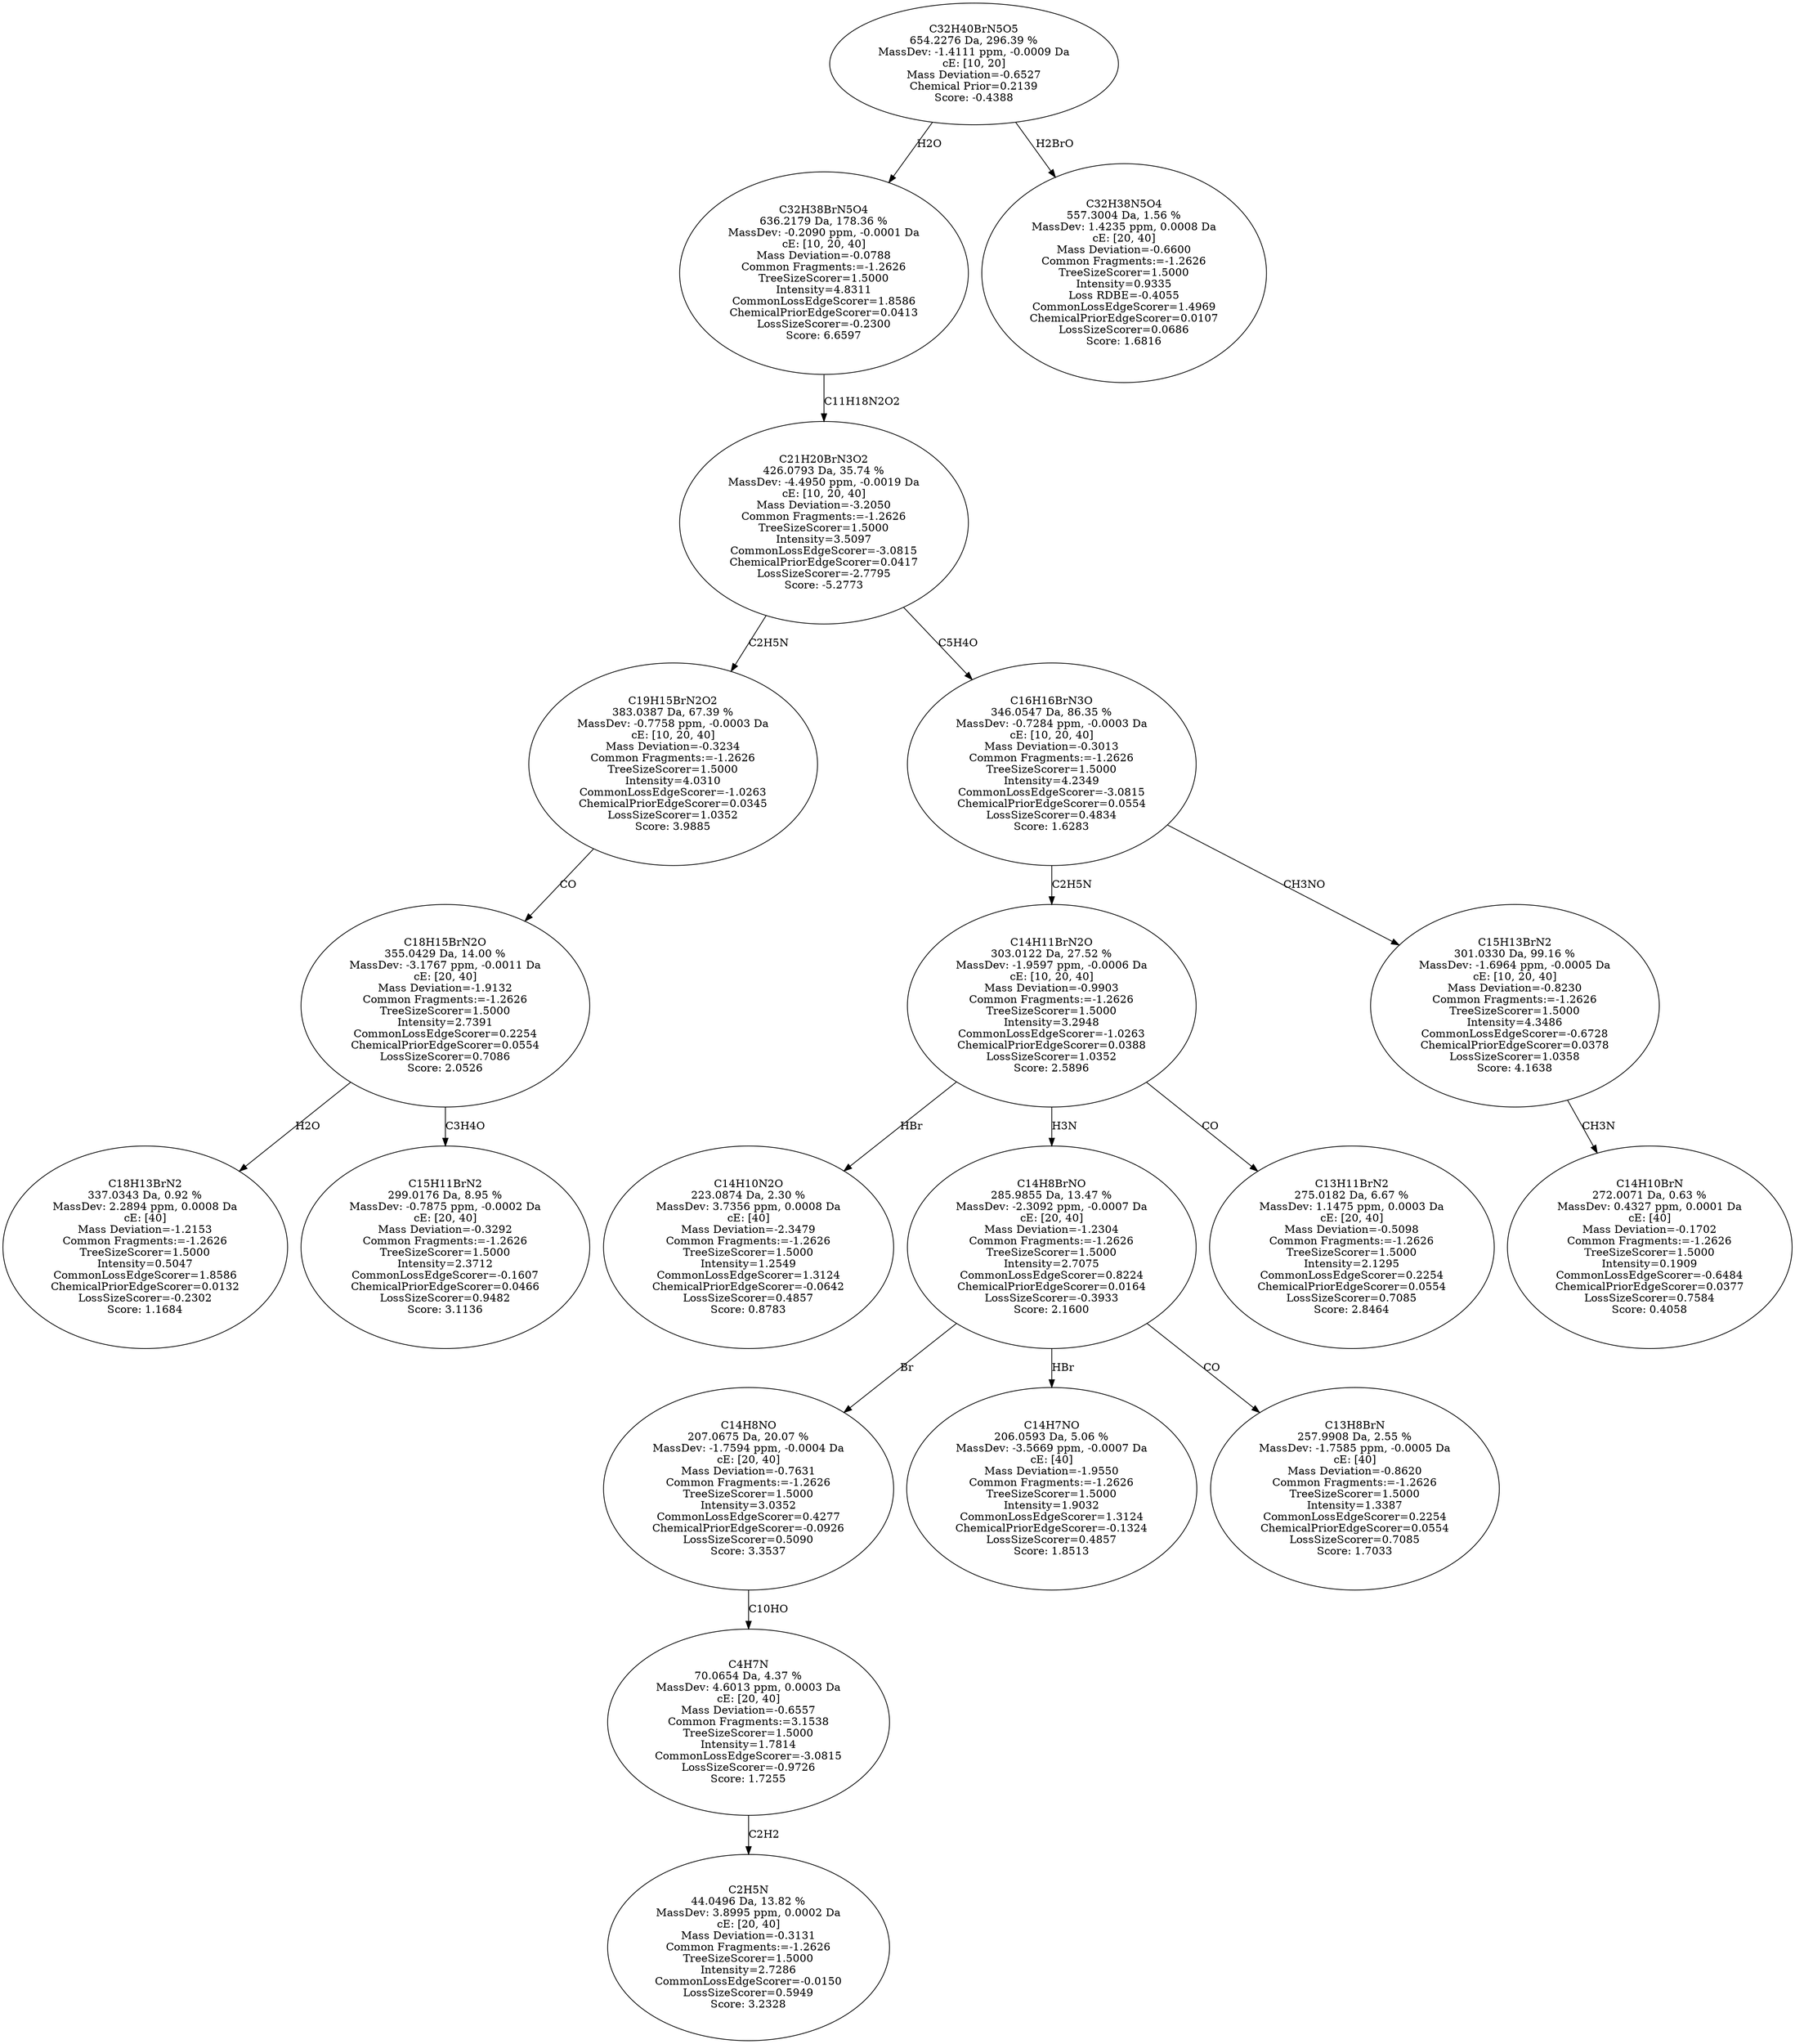 strict digraph {
v1 [label="C18H13BrN2\n337.0343 Da, 0.92 %\nMassDev: 2.2894 ppm, 0.0008 Da\ncE: [40]\nMass Deviation=-1.2153\nCommon Fragments:=-1.2626\nTreeSizeScorer=1.5000\nIntensity=0.5047\nCommonLossEdgeScorer=1.8586\nChemicalPriorEdgeScorer=0.0132\nLossSizeScorer=-0.2302\nScore: 1.1684"];
v2 [label="C15H11BrN2\n299.0176 Da, 8.95 %\nMassDev: -0.7875 ppm, -0.0002 Da\ncE: [20, 40]\nMass Deviation=-0.3292\nCommon Fragments:=-1.2626\nTreeSizeScorer=1.5000\nIntensity=2.3712\nCommonLossEdgeScorer=-0.1607\nChemicalPriorEdgeScorer=0.0466\nLossSizeScorer=0.9482\nScore: 3.1136"];
v3 [label="C18H15BrN2O\n355.0429 Da, 14.00 %\nMassDev: -3.1767 ppm, -0.0011 Da\ncE: [20, 40]\nMass Deviation=-1.9132\nCommon Fragments:=-1.2626\nTreeSizeScorer=1.5000\nIntensity=2.7391\nCommonLossEdgeScorer=0.2254\nChemicalPriorEdgeScorer=0.0554\nLossSizeScorer=0.7086\nScore: 2.0526"];
v4 [label="C19H15BrN2O2\n383.0387 Da, 67.39 %\nMassDev: -0.7758 ppm, -0.0003 Da\ncE: [10, 20, 40]\nMass Deviation=-0.3234\nCommon Fragments:=-1.2626\nTreeSizeScorer=1.5000\nIntensity=4.0310\nCommonLossEdgeScorer=-1.0263\nChemicalPriorEdgeScorer=0.0345\nLossSizeScorer=1.0352\nScore: 3.9885"];
v5 [label="C14H10N2O\n223.0874 Da, 2.30 %\nMassDev: 3.7356 ppm, 0.0008 Da\ncE: [40]\nMass Deviation=-2.3479\nCommon Fragments:=-1.2626\nTreeSizeScorer=1.5000\nIntensity=1.2549\nCommonLossEdgeScorer=1.3124\nChemicalPriorEdgeScorer=-0.0642\nLossSizeScorer=0.4857\nScore: 0.8783"];
v6 [label="C2H5N\n44.0496 Da, 13.82 %\nMassDev: 3.8995 ppm, 0.0002 Da\ncE: [20, 40]\nMass Deviation=-0.3131\nCommon Fragments:=-1.2626\nTreeSizeScorer=1.5000\nIntensity=2.7286\nCommonLossEdgeScorer=-0.0150\nLossSizeScorer=0.5949\nScore: 3.2328"];
v7 [label="C4H7N\n70.0654 Da, 4.37 %\nMassDev: 4.6013 ppm, 0.0003 Da\ncE: [20, 40]\nMass Deviation=-0.6557\nCommon Fragments:=3.1538\nTreeSizeScorer=1.5000\nIntensity=1.7814\nCommonLossEdgeScorer=-3.0815\nLossSizeScorer=-0.9726\nScore: 1.7255"];
v8 [label="C14H8NO\n207.0675 Da, 20.07 %\nMassDev: -1.7594 ppm, -0.0004 Da\ncE: [20, 40]\nMass Deviation=-0.7631\nCommon Fragments:=-1.2626\nTreeSizeScorer=1.5000\nIntensity=3.0352\nCommonLossEdgeScorer=0.4277\nChemicalPriorEdgeScorer=-0.0926\nLossSizeScorer=0.5090\nScore: 3.3537"];
v9 [label="C14H7NO\n206.0593 Da, 5.06 %\nMassDev: -3.5669 ppm, -0.0007 Da\ncE: [40]\nMass Deviation=-1.9550\nCommon Fragments:=-1.2626\nTreeSizeScorer=1.5000\nIntensity=1.9032\nCommonLossEdgeScorer=1.3124\nChemicalPriorEdgeScorer=-0.1324\nLossSizeScorer=0.4857\nScore: 1.8513"];
v10 [label="C13H8BrN\n257.9908 Da, 2.55 %\nMassDev: -1.7585 ppm, -0.0005 Da\ncE: [40]\nMass Deviation=-0.8620\nCommon Fragments:=-1.2626\nTreeSizeScorer=1.5000\nIntensity=1.3387\nCommonLossEdgeScorer=0.2254\nChemicalPriorEdgeScorer=0.0554\nLossSizeScorer=0.7085\nScore: 1.7033"];
v11 [label="C14H8BrNO\n285.9855 Da, 13.47 %\nMassDev: -2.3092 ppm, -0.0007 Da\ncE: [20, 40]\nMass Deviation=-1.2304\nCommon Fragments:=-1.2626\nTreeSizeScorer=1.5000\nIntensity=2.7075\nCommonLossEdgeScorer=0.8224\nChemicalPriorEdgeScorer=0.0164\nLossSizeScorer=-0.3933\nScore: 2.1600"];
v12 [label="C13H11BrN2\n275.0182 Da, 6.67 %\nMassDev: 1.1475 ppm, 0.0003 Da\ncE: [20, 40]\nMass Deviation=-0.5098\nCommon Fragments:=-1.2626\nTreeSizeScorer=1.5000\nIntensity=2.1295\nCommonLossEdgeScorer=0.2254\nChemicalPriorEdgeScorer=0.0554\nLossSizeScorer=0.7085\nScore: 2.8464"];
v13 [label="C14H11BrN2O\n303.0122 Da, 27.52 %\nMassDev: -1.9597 ppm, -0.0006 Da\ncE: [10, 20, 40]\nMass Deviation=-0.9903\nCommon Fragments:=-1.2626\nTreeSizeScorer=1.5000\nIntensity=3.2948\nCommonLossEdgeScorer=-1.0263\nChemicalPriorEdgeScorer=0.0388\nLossSizeScorer=1.0352\nScore: 2.5896"];
v14 [label="C14H10BrN\n272.0071 Da, 0.63 %\nMassDev: 0.4327 ppm, 0.0001 Da\ncE: [40]\nMass Deviation=-0.1702\nCommon Fragments:=-1.2626\nTreeSizeScorer=1.5000\nIntensity=0.1909\nCommonLossEdgeScorer=-0.6484\nChemicalPriorEdgeScorer=0.0377\nLossSizeScorer=0.7584\nScore: 0.4058"];
v15 [label="C15H13BrN2\n301.0330 Da, 99.16 %\nMassDev: -1.6964 ppm, -0.0005 Da\ncE: [10, 20, 40]\nMass Deviation=-0.8230\nCommon Fragments:=-1.2626\nTreeSizeScorer=1.5000\nIntensity=4.3486\nCommonLossEdgeScorer=-0.6728\nChemicalPriorEdgeScorer=0.0378\nLossSizeScorer=1.0358\nScore: 4.1638"];
v16 [label="C16H16BrN3O\n346.0547 Da, 86.35 %\nMassDev: -0.7284 ppm, -0.0003 Da\ncE: [10, 20, 40]\nMass Deviation=-0.3013\nCommon Fragments:=-1.2626\nTreeSizeScorer=1.5000\nIntensity=4.2349\nCommonLossEdgeScorer=-3.0815\nChemicalPriorEdgeScorer=0.0554\nLossSizeScorer=0.4834\nScore: 1.6283"];
v17 [label="C21H20BrN3O2\n426.0793 Da, 35.74 %\nMassDev: -4.4950 ppm, -0.0019 Da\ncE: [10, 20, 40]\nMass Deviation=-3.2050\nCommon Fragments:=-1.2626\nTreeSizeScorer=1.5000\nIntensity=3.5097\nCommonLossEdgeScorer=-3.0815\nChemicalPriorEdgeScorer=0.0417\nLossSizeScorer=-2.7795\nScore: -5.2773"];
v18 [label="C32H38BrN5O4\n636.2179 Da, 178.36 %\nMassDev: -0.2090 ppm, -0.0001 Da\ncE: [10, 20, 40]\nMass Deviation=-0.0788\nCommon Fragments:=-1.2626\nTreeSizeScorer=1.5000\nIntensity=4.8311\nCommonLossEdgeScorer=1.8586\nChemicalPriorEdgeScorer=0.0413\nLossSizeScorer=-0.2300\nScore: 6.6597"];
v19 [label="C32H38N5O4\n557.3004 Da, 1.56 %\nMassDev: 1.4235 ppm, 0.0008 Da\ncE: [20, 40]\nMass Deviation=-0.6600\nCommon Fragments:=-1.2626\nTreeSizeScorer=1.5000\nIntensity=0.9335\nLoss RDBE=-0.4055\nCommonLossEdgeScorer=1.4969\nChemicalPriorEdgeScorer=0.0107\nLossSizeScorer=0.0686\nScore: 1.6816"];
v20 [label="C32H40BrN5O5\n654.2276 Da, 296.39 %\nMassDev: -1.4111 ppm, -0.0009 Da\ncE: [10, 20]\nMass Deviation=-0.6527\nChemical Prior=0.2139\nScore: -0.4388"];
v3 -> v1 [label="H2O"];
v3 -> v2 [label="C3H4O"];
v4 -> v3 [label="CO"];
v17 -> v4 [label="C2H5N"];
v13 -> v5 [label="HBr"];
v7 -> v6 [label="C2H2"];
v8 -> v7 [label="C10HO"];
v11 -> v8 [label="Br"];
v11 -> v9 [label="HBr"];
v11 -> v10 [label="CO"];
v13 -> v11 [label="H3N"];
v13 -> v12 [label="CO"];
v16 -> v13 [label="C2H5N"];
v15 -> v14 [label="CH3N"];
v16 -> v15 [label="CH3NO"];
v17 -> v16 [label="C5H4O"];
v18 -> v17 [label="C11H18N2O2"];
v20 -> v18 [label="H2O"];
v20 -> v19 [label="H2BrO"];
}